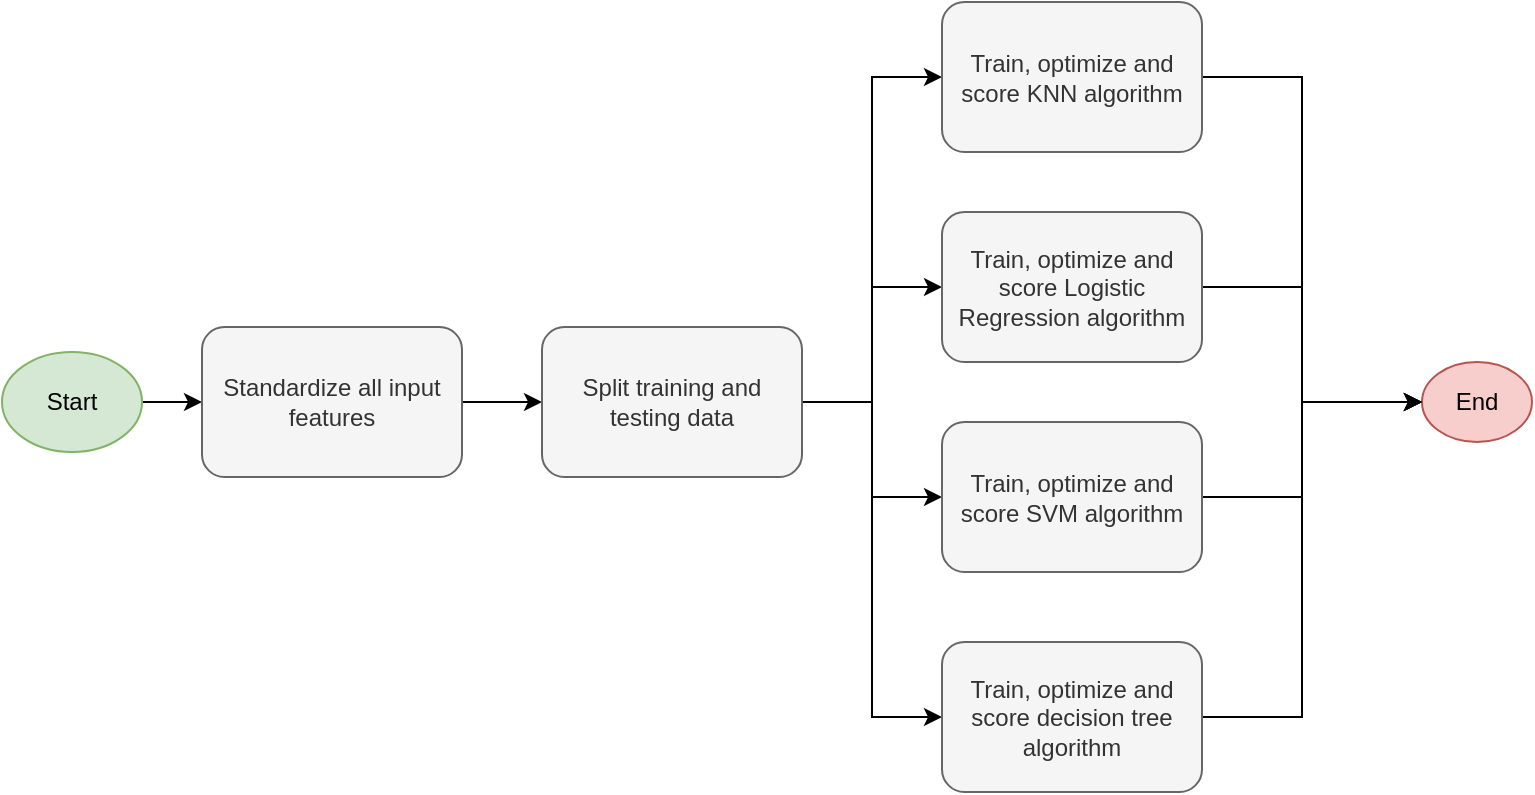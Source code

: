 <mxfile version="15.5.2"><diagram id="vckkcC7s8-wM0GVvMEds" name="Page-1"><mxGraphModel dx="1185" dy="627" grid="1" gridSize="10" guides="1" tooltips="1" connect="1" arrows="1" fold="1" page="1" pageScale="1" pageWidth="850" pageHeight="1100" math="0" shadow="0"><root><mxCell id="0"/><mxCell id="1" parent="0"/><mxCell id="cgJHB44t2n14G1ZKC_ST-26" value="" style="edgeStyle=orthogonalEdgeStyle;rounded=0;orthogonalLoop=1;jettySize=auto;html=1;" edge="1" parent="1" source="cgJHB44t2n14G1ZKC_ST-1" target="cgJHB44t2n14G1ZKC_ST-2"><mxGeometry relative="1" as="geometry"/></mxCell><mxCell id="cgJHB44t2n14G1ZKC_ST-1" value="Start" style="ellipse;whiteSpace=wrap;html=1;fillColor=#d5e8d4;strokeColor=#82b366;" vertex="1" parent="1"><mxGeometry x="30" y="195" width="70" height="50" as="geometry"/></mxCell><mxCell id="cgJHB44t2n14G1ZKC_ST-41" value="" style="edgeStyle=orthogonalEdgeStyle;rounded=0;orthogonalLoop=1;jettySize=auto;html=1;" edge="1" parent="1" source="cgJHB44t2n14G1ZKC_ST-2" target="cgJHB44t2n14G1ZKC_ST-29"><mxGeometry relative="1" as="geometry"/></mxCell><mxCell id="cgJHB44t2n14G1ZKC_ST-2" value="&lt;span&gt;&lt;span&gt;Standardize all input features &lt;br&gt;&lt;/span&gt;&lt;/span&gt;" style="rounded=1;whiteSpace=wrap;html=1;fillColor=#f5f5f5;fontColor=#333333;strokeColor=#666666;" vertex="1" parent="1"><mxGeometry x="130" y="182.5" width="130" height="75" as="geometry"/></mxCell><mxCell id="cgJHB44t2n14G1ZKC_ST-8" value="End" style="ellipse;whiteSpace=wrap;html=1;rounded=1;strokeColor=#b85450;fillColor=#f8cecc;" vertex="1" parent="1"><mxGeometry x="740" y="200" width="55" height="40" as="geometry"/></mxCell><mxCell id="cgJHB44t2n14G1ZKC_ST-42" style="edgeStyle=orthogonalEdgeStyle;rounded=0;orthogonalLoop=1;jettySize=auto;html=1;exitX=1;exitY=0.5;exitDx=0;exitDy=0;entryX=0;entryY=0.5;entryDx=0;entryDy=0;" edge="1" parent="1" source="cgJHB44t2n14G1ZKC_ST-29" target="cgJHB44t2n14G1ZKC_ST-32"><mxGeometry relative="1" as="geometry"/></mxCell><mxCell id="cgJHB44t2n14G1ZKC_ST-43" style="edgeStyle=orthogonalEdgeStyle;rounded=0;orthogonalLoop=1;jettySize=auto;html=1;exitX=1;exitY=0.5;exitDx=0;exitDy=0;entryX=0;entryY=0.5;entryDx=0;entryDy=0;" edge="1" parent="1" source="cgJHB44t2n14G1ZKC_ST-29" target="cgJHB44t2n14G1ZKC_ST-38"><mxGeometry relative="1" as="geometry"/></mxCell><mxCell id="cgJHB44t2n14G1ZKC_ST-44" style="edgeStyle=orthogonalEdgeStyle;rounded=0;orthogonalLoop=1;jettySize=auto;html=1;exitX=1;exitY=0.5;exitDx=0;exitDy=0;entryX=0;entryY=0.5;entryDx=0;entryDy=0;" edge="1" parent="1" source="cgJHB44t2n14G1ZKC_ST-29" target="cgJHB44t2n14G1ZKC_ST-39"><mxGeometry relative="1" as="geometry"/></mxCell><mxCell id="cgJHB44t2n14G1ZKC_ST-45" style="edgeStyle=orthogonalEdgeStyle;rounded=0;orthogonalLoop=1;jettySize=auto;html=1;exitX=1;exitY=0.5;exitDx=0;exitDy=0;entryX=0;entryY=0.5;entryDx=0;entryDy=0;" edge="1" parent="1" source="cgJHB44t2n14G1ZKC_ST-29" target="cgJHB44t2n14G1ZKC_ST-40"><mxGeometry relative="1" as="geometry"/></mxCell><mxCell id="cgJHB44t2n14G1ZKC_ST-29" value="Split training and testing data" style="rounded=1;whiteSpace=wrap;html=1;fillColor=#f5f5f5;fontColor=#333333;strokeColor=#666666;" vertex="1" parent="1"><mxGeometry x="300" y="182.5" width="130" height="75" as="geometry"/></mxCell><mxCell id="cgJHB44t2n14G1ZKC_ST-46" style="edgeStyle=orthogonalEdgeStyle;rounded=0;orthogonalLoop=1;jettySize=auto;html=1;exitX=1;exitY=0.5;exitDx=0;exitDy=0;entryX=0;entryY=0.5;entryDx=0;entryDy=0;" edge="1" parent="1" source="cgJHB44t2n14G1ZKC_ST-32" target="cgJHB44t2n14G1ZKC_ST-8"><mxGeometry relative="1" as="geometry"><Array as="points"><mxPoint x="680" y="58"/><mxPoint x="680" y="220"/></Array></mxGeometry></mxCell><mxCell id="cgJHB44t2n14G1ZKC_ST-32" value="Train, optimize and score KNN algorithm" style="rounded=1;whiteSpace=wrap;html=1;fillColor=#f5f5f5;fontColor=#333333;strokeColor=#666666;" vertex="1" parent="1"><mxGeometry x="500" y="20" width="130" height="75" as="geometry"/></mxCell><mxCell id="cgJHB44t2n14G1ZKC_ST-47" style="edgeStyle=orthogonalEdgeStyle;rounded=0;orthogonalLoop=1;jettySize=auto;html=1;exitX=1;exitY=0.5;exitDx=0;exitDy=0;" edge="1" parent="1" source="cgJHB44t2n14G1ZKC_ST-38"><mxGeometry relative="1" as="geometry"><mxPoint x="740" y="220" as="targetPoint"/><Array as="points"><mxPoint x="680" y="163"/><mxPoint x="680" y="220"/></Array></mxGeometry></mxCell><mxCell id="cgJHB44t2n14G1ZKC_ST-38" value="Train, optimize and score Logistic Regression algorithm" style="rounded=1;whiteSpace=wrap;html=1;fillColor=#f5f5f5;fontColor=#333333;strokeColor=#666666;" vertex="1" parent="1"><mxGeometry x="500" y="125" width="130" height="75" as="geometry"/></mxCell><mxCell id="cgJHB44t2n14G1ZKC_ST-48" style="edgeStyle=orthogonalEdgeStyle;rounded=0;orthogonalLoop=1;jettySize=auto;html=1;exitX=1;exitY=0.5;exitDx=0;exitDy=0;" edge="1" parent="1" source="cgJHB44t2n14G1ZKC_ST-39"><mxGeometry relative="1" as="geometry"><mxPoint x="740" y="220" as="targetPoint"/><Array as="points"><mxPoint x="680" y="268"/><mxPoint x="680" y="220"/></Array></mxGeometry></mxCell><mxCell id="cgJHB44t2n14G1ZKC_ST-39" value="Train, optimize and score SVM algorithm" style="rounded=1;whiteSpace=wrap;html=1;fillColor=#f5f5f5;fontColor=#333333;strokeColor=#666666;" vertex="1" parent="1"><mxGeometry x="500" y="230" width="130" height="75" as="geometry"/></mxCell><mxCell id="cgJHB44t2n14G1ZKC_ST-49" style="edgeStyle=orthogonalEdgeStyle;rounded=0;orthogonalLoop=1;jettySize=auto;html=1;exitX=1;exitY=0.5;exitDx=0;exitDy=0;" edge="1" parent="1" source="cgJHB44t2n14G1ZKC_ST-40"><mxGeometry relative="1" as="geometry"><mxPoint x="740" y="220" as="targetPoint"/><Array as="points"><mxPoint x="680" y="378"/><mxPoint x="680" y="220"/></Array></mxGeometry></mxCell><mxCell id="cgJHB44t2n14G1ZKC_ST-40" value="Train, optimize and score decision tree algorithm" style="rounded=1;whiteSpace=wrap;html=1;fillColor=#f5f5f5;fontColor=#333333;strokeColor=#666666;" vertex="1" parent="1"><mxGeometry x="500" y="340" width="130" height="75" as="geometry"/></mxCell></root></mxGraphModel></diagram></mxfile>